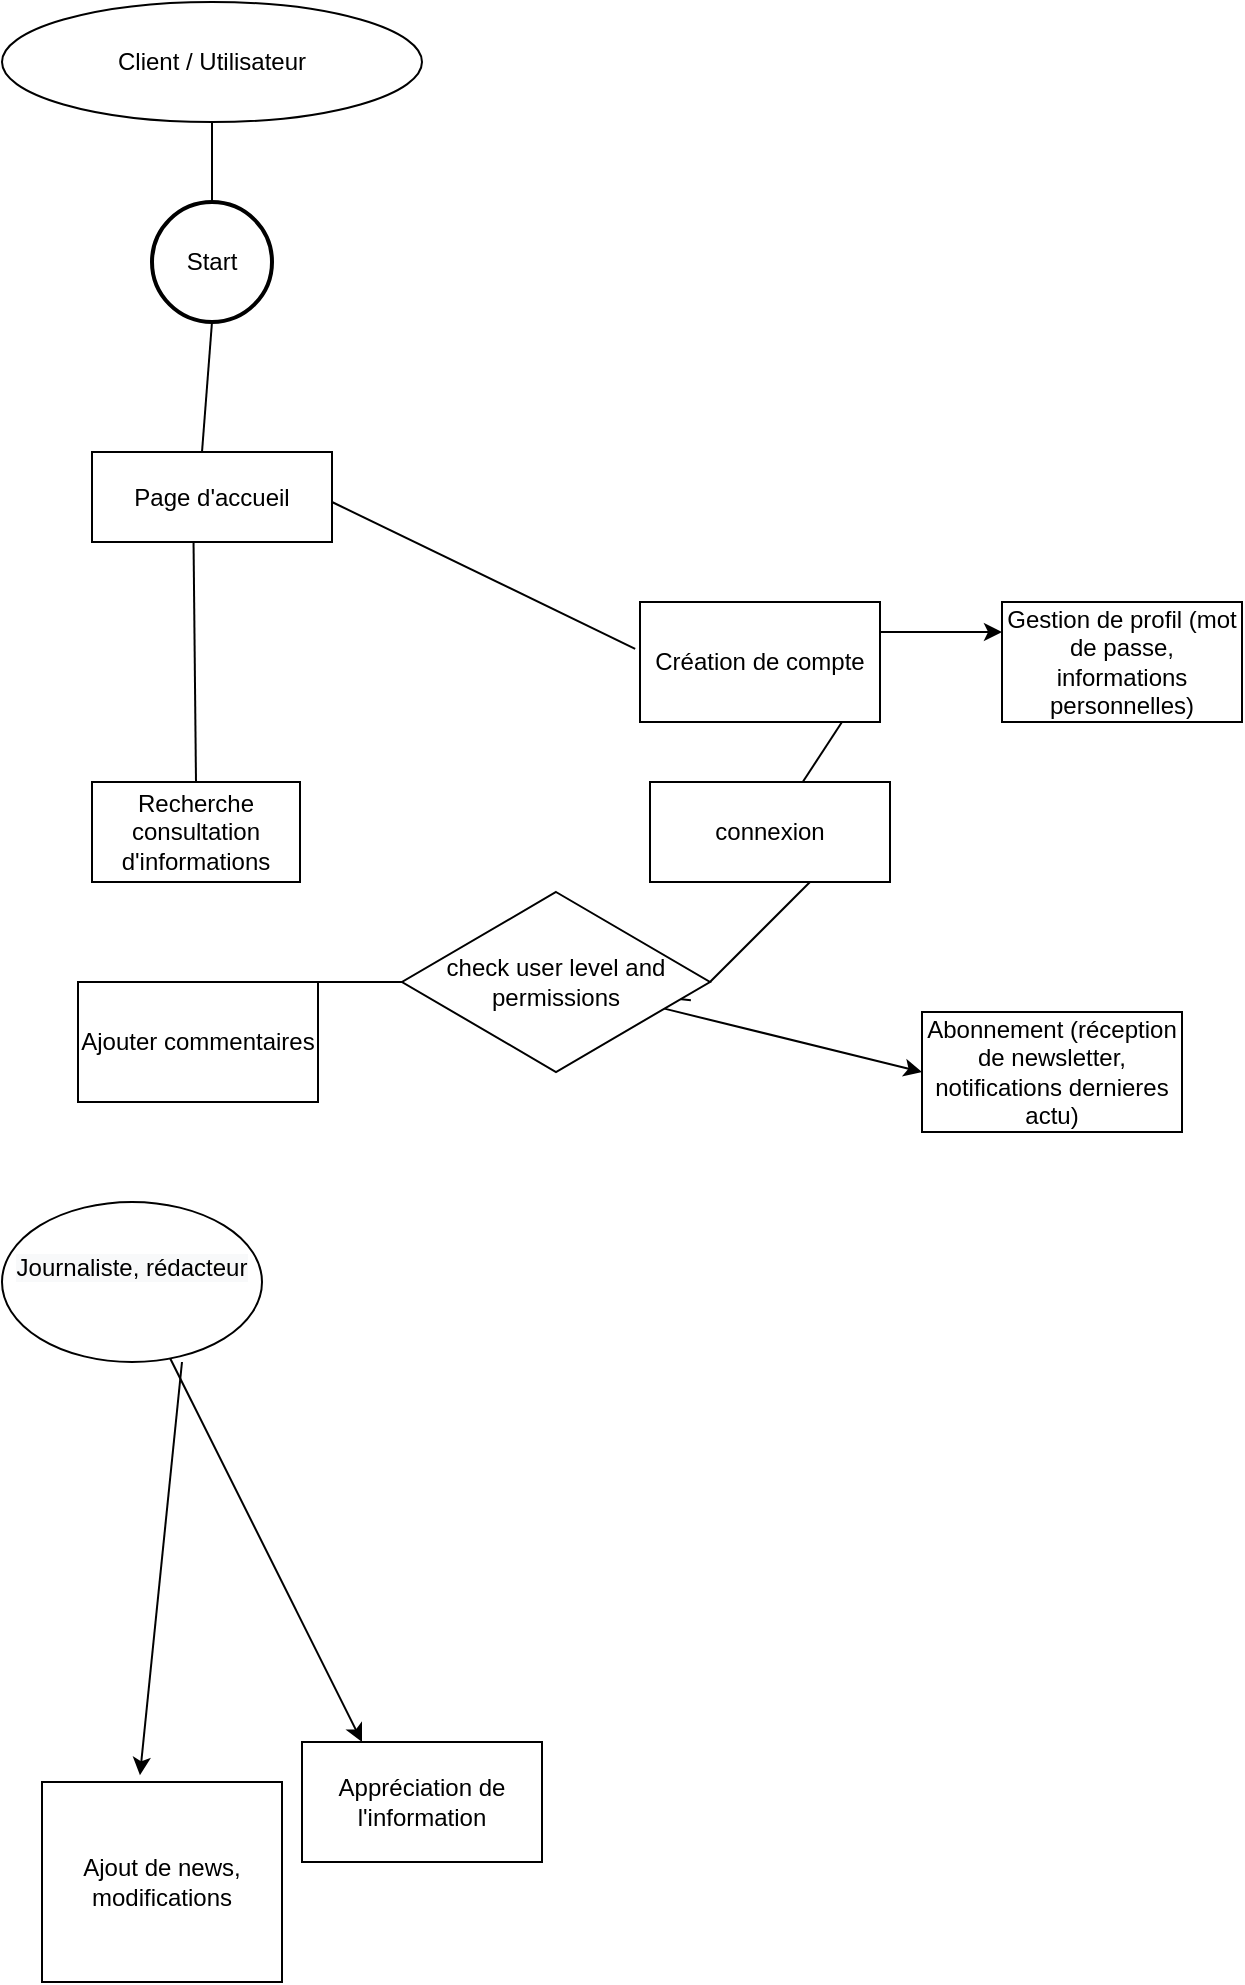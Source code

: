 <mxfile version="20.5.3" type="device"><diagram id="FRYw6zsBVWxBAypBHyti" name="Page-1"><mxGraphModel dx="1095" dy="613" grid="1" gridSize="10" guides="1" tooltips="1" connect="1" arrows="1" fold="1" page="1" pageScale="1" pageWidth="827" pageHeight="1169" math="0" shadow="0"><root><mxCell id="0"/><mxCell id="1" parent="0"/><mxCell id="pTgzYiONLD7uIyb2Ocj6-7" value="Ajout de news, modifications" style="rounded=0;whiteSpace=wrap;html=1;" vertex="1" parent="1"><mxGeometry x="50" y="940" width="120" height="100" as="geometry"/></mxCell><mxCell id="pTgzYiONLD7uIyb2Ocj6-19" value="Recherche consultation d'informations" style="rounded=0;whiteSpace=wrap;html=1;" vertex="1" parent="1"><mxGeometry x="75" y="440" width="104" height="50" as="geometry"/></mxCell><mxCell id="pTgzYiONLD7uIyb2Ocj6-20" value="Appréciation de l'information" style="rounded=0;whiteSpace=wrap;html=1;" vertex="1" parent="1"><mxGeometry x="180" y="920" width="120" height="60" as="geometry"/></mxCell><mxCell id="pTgzYiONLD7uIyb2Ocj6-25" value="Client / Utilisateur" style="ellipse;whiteSpace=wrap;html=1;" vertex="1" parent="1"><mxGeometry x="30" y="50" width="210" height="60" as="geometry"/></mxCell><mxCell id="pTgzYiONLD7uIyb2Ocj6-26" value="Création de compte" style="rounded=0;whiteSpace=wrap;html=1;" vertex="1" parent="1"><mxGeometry x="349" y="350" width="120" height="60" as="geometry"/></mxCell><mxCell id="pTgzYiONLD7uIyb2Ocj6-50" style="edgeStyle=orthogonalEdgeStyle;rounded=0;orthogonalLoop=1;jettySize=auto;html=1;entryX=0;entryY=0.25;entryDx=0;entryDy=0;exitX=1;exitY=0.25;exitDx=0;exitDy=0;" edge="1" parent="1" source="pTgzYiONLD7uIyb2Ocj6-26" target="pTgzYiONLD7uIyb2Ocj6-27"><mxGeometry relative="1" as="geometry"/></mxCell><mxCell id="pTgzYiONLD7uIyb2Ocj6-27" value="Gestion de profil (mot de passe, informations personnelles)" style="rounded=0;whiteSpace=wrap;html=1;" vertex="1" parent="1"><mxGeometry x="530" y="350" width="120" height="60" as="geometry"/></mxCell><mxCell id="pTgzYiONLD7uIyb2Ocj6-28" value="Abonnement (réception de newsletter, notifications dernieres actu)" style="rounded=0;whiteSpace=wrap;html=1;" vertex="1" parent="1"><mxGeometry x="490" y="555" width="130" height="60" as="geometry"/></mxCell><mxCell id="pTgzYiONLD7uIyb2Ocj6-29" style="edgeStyle=orthogonalEdgeStyle;rounded=0;orthogonalLoop=1;jettySize=auto;html=1;exitX=0.5;exitY=1;exitDx=0;exitDy=0;" edge="1" parent="1" source="pTgzYiONLD7uIyb2Ocj6-19" target="pTgzYiONLD7uIyb2Ocj6-19"><mxGeometry relative="1" as="geometry"/></mxCell><mxCell id="pTgzYiONLD7uIyb2Ocj6-30" value="&#10;&lt;span style=&quot;color: rgb(0, 0, 0); font-family: Helvetica; font-size: 12px; font-style: normal; font-variant-ligatures: normal; font-variant-caps: normal; font-weight: 400; letter-spacing: normal; orphans: 2; text-align: center; text-indent: 0px; text-transform: none; widows: 2; word-spacing: 0px; -webkit-text-stroke-width: 0px; background-color: rgb(248, 249, 250); text-decoration-thickness: initial; text-decoration-style: initial; text-decoration-color: initial; float: none; display: inline !important;&quot;&gt;Journaliste, rédacteur&lt;/span&gt;&#10;&#10;" style="ellipse;whiteSpace=wrap;html=1;" vertex="1" parent="1"><mxGeometry x="30" y="650" width="130" height="80" as="geometry"/></mxCell><mxCell id="pTgzYiONLD7uIyb2Ocj6-46" value="" style="endArrow=classic;html=1;rounded=0;entryX=0.408;entryY=-0.034;entryDx=0;entryDy=0;entryPerimeter=0;" edge="1" parent="1" target="pTgzYiONLD7uIyb2Ocj6-7"><mxGeometry width="50" height="50" relative="1" as="geometry"><mxPoint x="120" y="730" as="sourcePoint"/><mxPoint x="170" y="680" as="targetPoint"/></mxGeometry></mxCell><mxCell id="pTgzYiONLD7uIyb2Ocj6-48" value="" style="endArrow=classic;html=1;rounded=0;entryX=0.25;entryY=0;entryDx=0;entryDy=0;" edge="1" parent="1" source="pTgzYiONLD7uIyb2Ocj6-30" target="pTgzYiONLD7uIyb2Ocj6-20"><mxGeometry width="50" height="50" relative="1" as="geometry"><mxPoint x="180" y="780" as="sourcePoint"/><mxPoint x="290" y="800" as="targetPoint"/></mxGeometry></mxCell><mxCell id="pTgzYiONLD7uIyb2Ocj6-49" value="" style="endArrow=classic;html=1;rounded=0;entryX=0;entryY=0.5;entryDx=0;entryDy=0;" edge="1" parent="1" source="pTgzYiONLD7uIyb2Ocj6-92" target="pTgzYiONLD7uIyb2Ocj6-28"><mxGeometry width="50" height="50" relative="1" as="geometry"><mxPoint x="390" y="587.5" as="sourcePoint"/><mxPoint x="537.01" y="751.683" as="targetPoint"/><Array as="points"/></mxGeometry></mxCell><mxCell id="pTgzYiONLD7uIyb2Ocj6-60" value="" style="endArrow=none;html=1;rounded=0;exitX=0.938;exitY=0.602;exitDx=0;exitDy=0;exitPerimeter=0;entryX=0.572;entryY=-0.095;entryDx=0;entryDy=0;entryPerimeter=0;" edge="1" parent="1" source="pTgzYiONLD7uIyb2Ocj6-92"><mxGeometry width="50" height="50" relative="1" as="geometry"><mxPoint x="360" y="490" as="sourcePoint"/><mxPoint x="338.64" y="545.25" as="targetPoint"/></mxGeometry></mxCell><mxCell id="pTgzYiONLD7uIyb2Ocj6-63" value="" style="endArrow=none;html=1;rounded=0;exitX=0.5;exitY=0;exitDx=0;exitDy=0;entryX=0.423;entryY=0.978;entryDx=0;entryDy=0;entryPerimeter=0;" edge="1" parent="1" source="pTgzYiONLD7uIyb2Ocj6-19" target="pTgzYiONLD7uIyb2Ocj6-94"><mxGeometry width="50" height="50" relative="1" as="geometry"><mxPoint x="450" y="840" as="sourcePoint"/><mxPoint x="170" y="440" as="targetPoint"/></mxGeometry></mxCell><mxCell id="pTgzYiONLD7uIyb2Ocj6-65" value="" style="endArrow=none;html=1;rounded=0;exitX=0;exitY=0.5;exitDx=0;exitDy=0;entryX=0.5;entryY=0;entryDx=0;entryDy=0;" edge="1" parent="1" source="pTgzYiONLD7uIyb2Ocj6-92" target="pTgzYiONLD7uIyb2Ocj6-96"><mxGeometry width="50" height="50" relative="1" as="geometry"><mxPoint x="195" y="365" as="sourcePoint"/><mxPoint x="600" y="810" as="targetPoint"/></mxGeometry></mxCell><mxCell id="pTgzYiONLD7uIyb2Ocj6-79" value="" style="edgeStyle=orthogonalEdgeStyle;rounded=0;orthogonalLoop=1;jettySize=auto;html=1;endArrow=none;" edge="1" parent="1" source="pTgzYiONLD7uIyb2Ocj6-25"><mxGeometry relative="1" as="geometry"><mxPoint x="310" y="450" as="sourcePoint"/><mxPoint x="135" y="150" as="targetPoint"/></mxGeometry></mxCell><mxCell id="pTgzYiONLD7uIyb2Ocj6-92" value="check user level and permissions" style="rhombus;whiteSpace=wrap;html=1;" vertex="1" parent="1"><mxGeometry x="230" y="495" width="154" height="90" as="geometry"/></mxCell><mxCell id="pTgzYiONLD7uIyb2Ocj6-93" value="Start" style="strokeWidth=2;html=1;shape=mxgraph.flowchart.start_2;whiteSpace=wrap;" vertex="1" parent="1"><mxGeometry x="105" y="150" width="60" height="60" as="geometry"/></mxCell><mxCell id="pTgzYiONLD7uIyb2Ocj6-94" value="Page d'accueil" style="rounded=0;whiteSpace=wrap;html=1;" vertex="1" parent="1"><mxGeometry x="75" y="275" width="120" height="45" as="geometry"/></mxCell><mxCell id="pTgzYiONLD7uIyb2Ocj6-95" value="" style="endArrow=none;html=1;rounded=0;entryX=0.5;entryY=1;entryDx=0;entryDy=0;entryPerimeter=0;" edge="1" parent="1" target="pTgzYiONLD7uIyb2Ocj6-93"><mxGeometry width="50" height="50" relative="1" as="geometry"><mxPoint x="130" y="275" as="sourcePoint"/><mxPoint x="180" y="225" as="targetPoint"/></mxGeometry></mxCell><mxCell id="pTgzYiONLD7uIyb2Ocj6-96" value="Ajouter commentaires" style="rounded=0;whiteSpace=wrap;html=1;" vertex="1" parent="1"><mxGeometry x="68" y="540" width="120" height="60" as="geometry"/></mxCell><mxCell id="pTgzYiONLD7uIyb2Ocj6-97" value="connexion" style="rounded=0;whiteSpace=wrap;html=1;" vertex="1" parent="1"><mxGeometry x="354" y="440" width="120" height="50" as="geometry"/></mxCell><mxCell id="pTgzYiONLD7uIyb2Ocj6-98" value="" style="endArrow=none;html=1;rounded=0;" edge="1" parent="1" source="pTgzYiONLD7uIyb2Ocj6-97"><mxGeometry width="50" height="50" relative="1" as="geometry"><mxPoint x="400" y="460" as="sourcePoint"/><mxPoint x="450" y="410" as="targetPoint"/></mxGeometry></mxCell><mxCell id="pTgzYiONLD7uIyb2Ocj6-99" value="" style="endArrow=none;html=1;rounded=0;" edge="1" parent="1"><mxGeometry width="50" height="50" relative="1" as="geometry"><mxPoint x="384" y="540" as="sourcePoint"/><mxPoint x="434" y="490" as="targetPoint"/></mxGeometry></mxCell><mxCell id="pTgzYiONLD7uIyb2Ocj6-100" value="" style="endArrow=none;html=1;rounded=0;entryX=-0.02;entryY=0.39;entryDx=0;entryDy=0;entryPerimeter=0;" edge="1" parent="1" target="pTgzYiONLD7uIyb2Ocj6-26"><mxGeometry width="50" height="50" relative="1" as="geometry"><mxPoint x="195" y="300" as="sourcePoint"/><mxPoint x="245" y="250" as="targetPoint"/></mxGeometry></mxCell></root></mxGraphModel></diagram></mxfile>